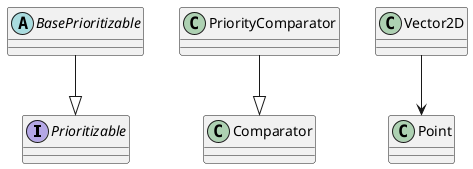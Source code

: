 @startuml

interface Prioritizable
abstract BasePrioritizable

BasePrioritizable --|> Prioritizable

PriorityComparator --|> Comparator

Vector2D --> Point




@enduml
